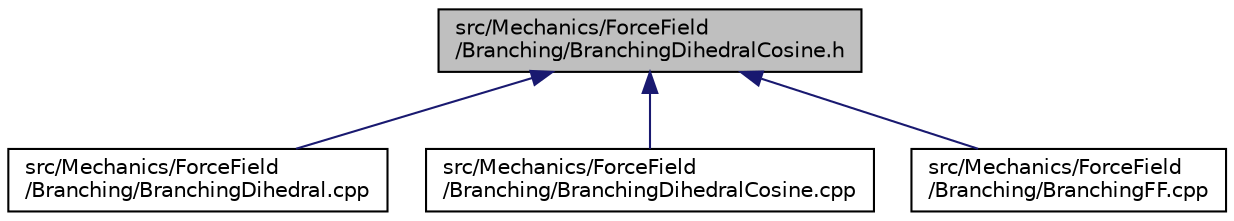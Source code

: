 digraph "src/Mechanics/ForceField/Branching/BranchingDihedralCosine.h"
{
 // INTERACTIVE_SVG=YES
  edge [fontname="Helvetica",fontsize="10",labelfontname="Helvetica",labelfontsize="10"];
  node [fontname="Helvetica",fontsize="10",shape=record];
  Node12 [label="src/Mechanics/ForceField\l/Branching/BranchingDihedralCosine.h",height=0.2,width=0.4,color="black", fillcolor="grey75", style="filled", fontcolor="black"];
  Node12 -> Node13 [dir="back",color="midnightblue",fontsize="10",style="solid",fontname="Helvetica"];
  Node13 [label="src/Mechanics/ForceField\l/Branching/BranchingDihedral.cpp",height=0.2,width=0.4,color="black", fillcolor="white", style="filled",URL="$BranchingDihedral_8cpp.html"];
  Node12 -> Node14 [dir="back",color="midnightblue",fontsize="10",style="solid",fontname="Helvetica"];
  Node14 [label="src/Mechanics/ForceField\l/Branching/BranchingDihedralCosine.cpp",height=0.2,width=0.4,color="black", fillcolor="white", style="filled",URL="$BranchingDihedralCosine_8cpp.html"];
  Node12 -> Node15 [dir="back",color="midnightblue",fontsize="10",style="solid",fontname="Helvetica"];
  Node15 [label="src/Mechanics/ForceField\l/Branching/BranchingFF.cpp",height=0.2,width=0.4,color="black", fillcolor="white", style="filled",URL="$BranchingFF_8cpp.html"];
}
